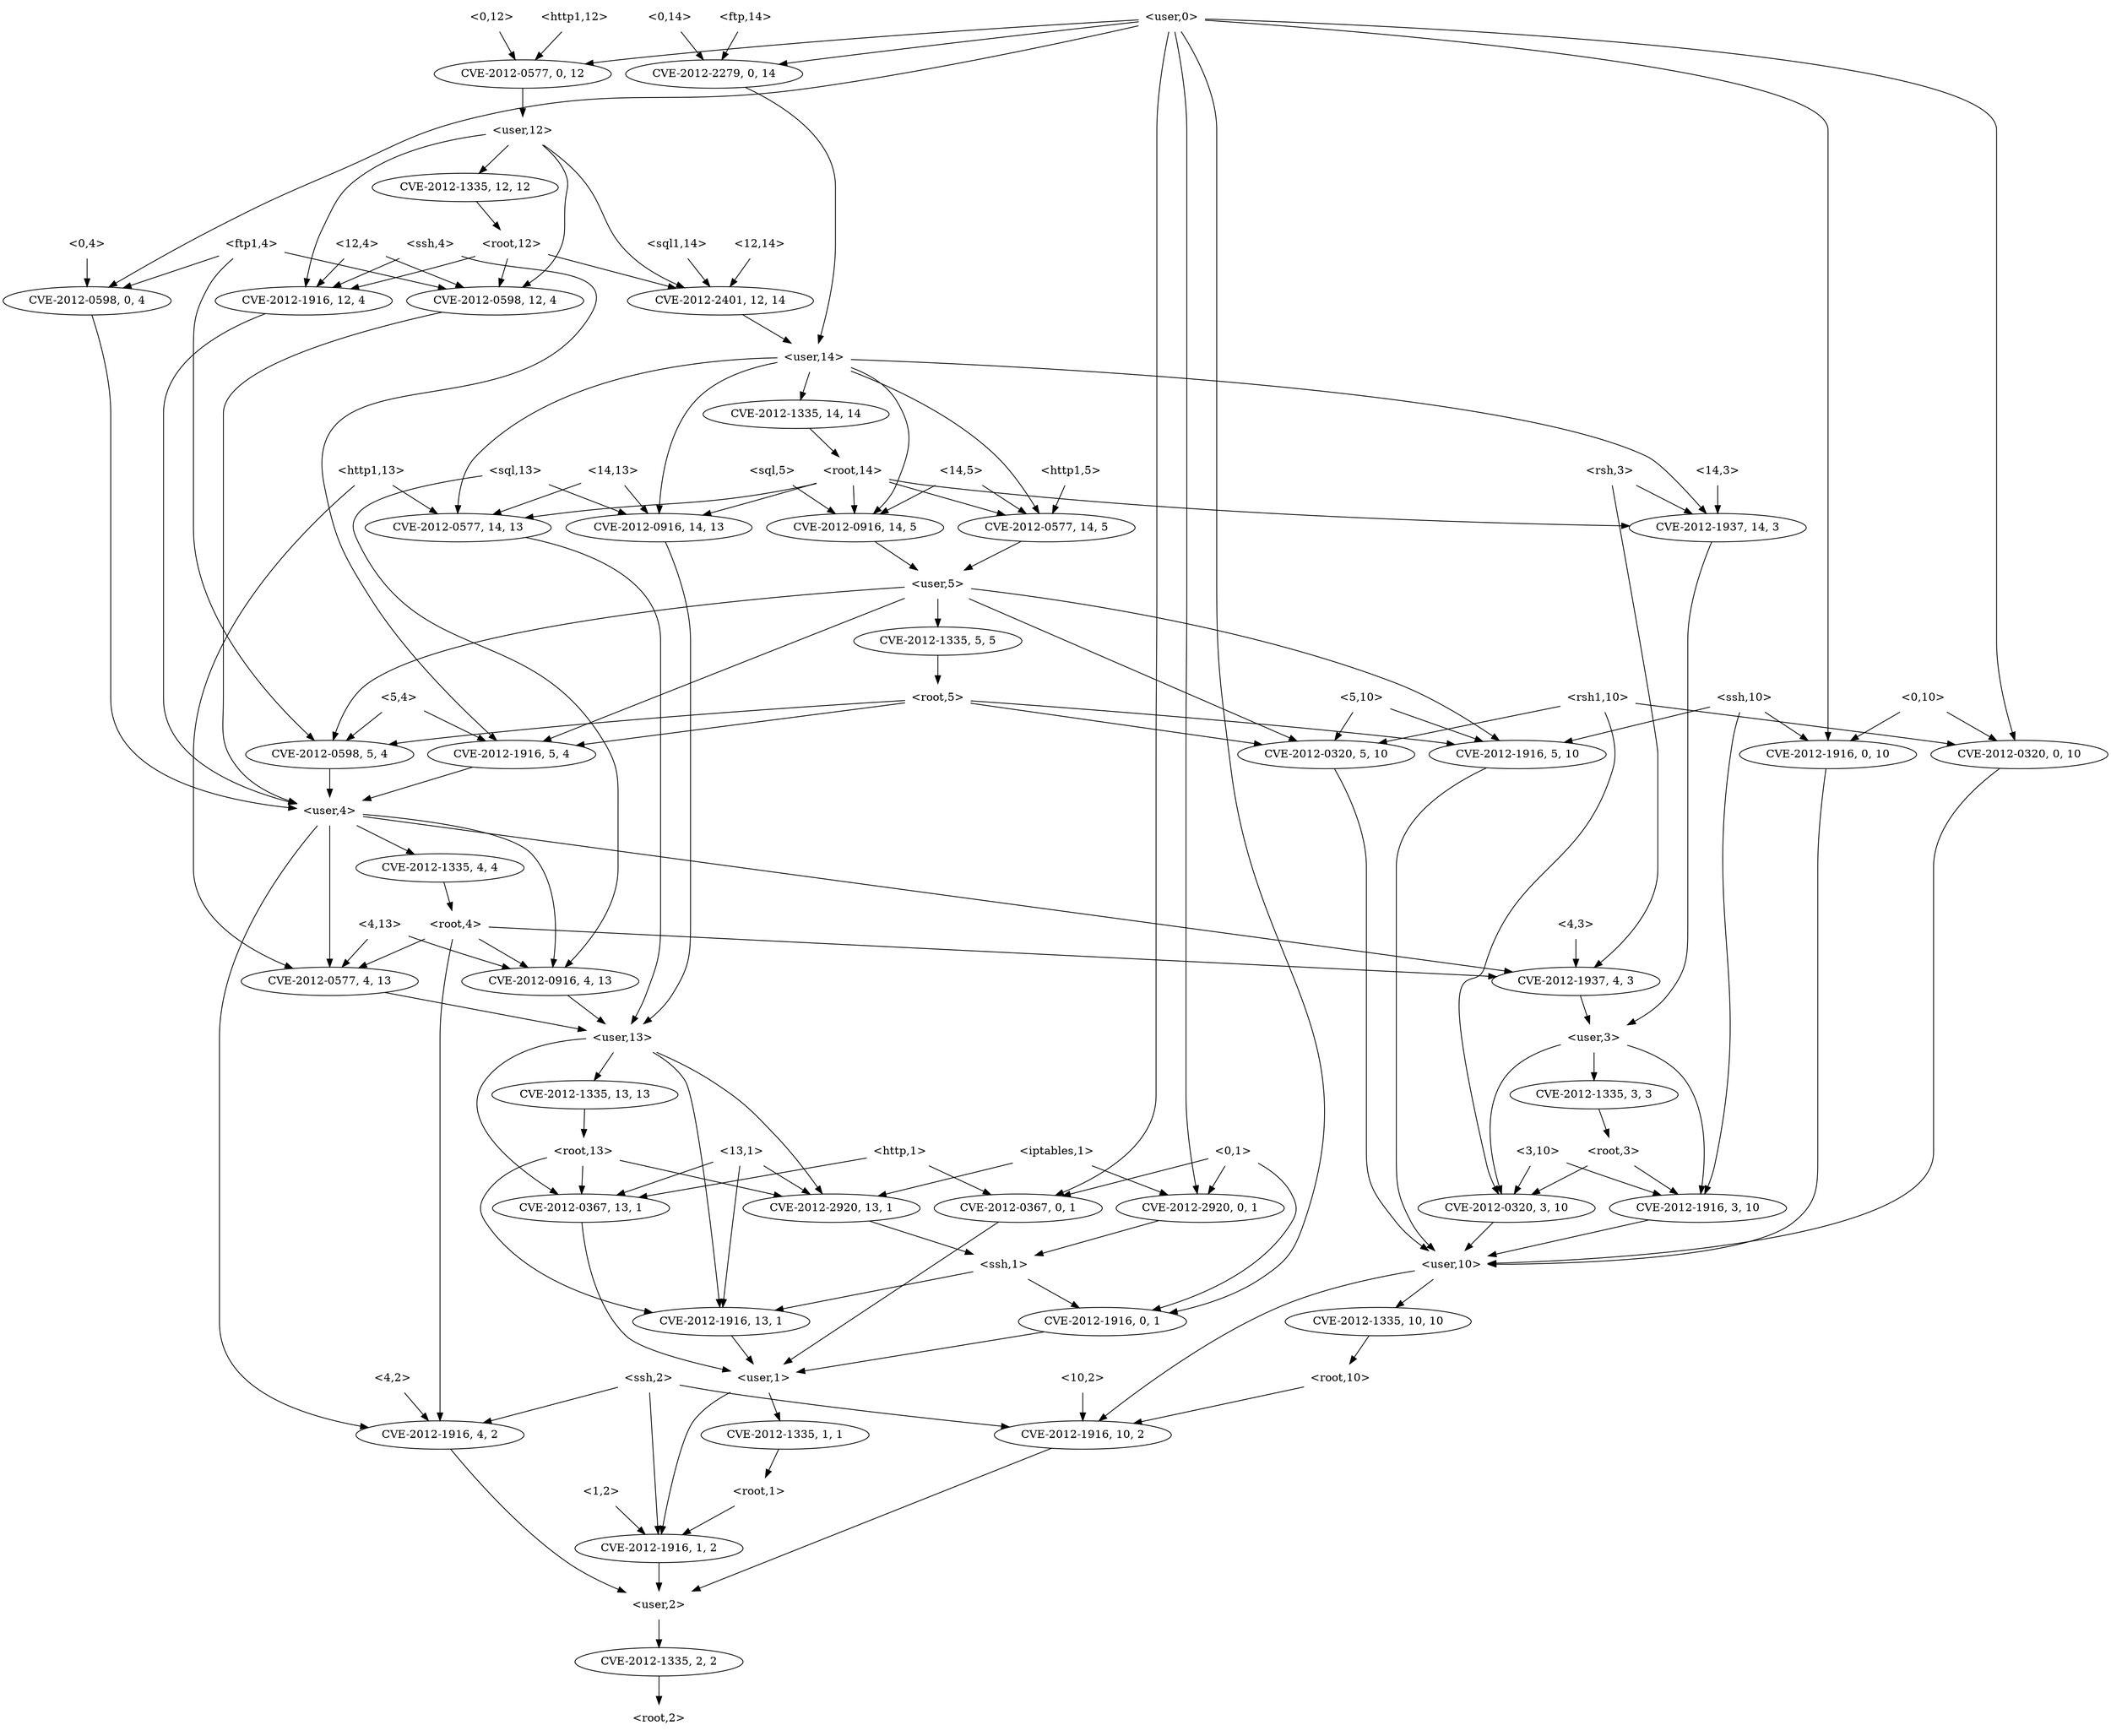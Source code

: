 strict digraph {
	graph [bb="0,0,2169,2196"];
	node [label="\N"];
	"<v_sql,14,5>"	 [height=0.5,
		label=<CVE-2012-0916, 14, 5>,
		pos="995,1530",
		width=2.5686];
	"<user,5>"	 [height=0.5,
		pos="893,1458",
		shape=plaintext,
		width=0.91667];
	"<v_sql,14,5>" -> "<user,5>"	 [pos="e,917.83,1476 971.09,1512.6 957.7,1503.4 940.8,1491.8 926.15,1481.8"];
	"<v_ftp1,5,4>"	 [height=0.5,
		label=<CVE-2012-0598, 5, 4>,
		pos="442,1242",
		width=2.4499];
	"<user,5>" -> "<v_ftp1,5,4>"	 [pos="e,475.21,1258.8 859.84,1441.3 779.37,1403.1 573.81,1305.5 484.5,1263.2"];
	"<v_ssh,5,10>"	 [height=0.5,
		label=<CVE-2012-1916, 5, 10>,
		pos="1517,1242",
		width=2.5686];
	"<user,5>" -> "<v_ssh,5,10>"	 [pos="e,1501.5,1259.8 926.15,1454.2 1010.8,1445.8 1240,1416.5 1409,1332 1442,1315.5 1473.8,1287.3 1494.2,1267.1"];
	"<v_ssh,5,4>"	 [height=0.5,
		label=<CVE-2012-1916, 5, 4>,
		pos="247,1242",
		width=2.4499];
	"<user,5>" -> "<v_ssh,5,4>"	 [pos="e,249.29,1260.3 859.63,1454.2 745.66,1444.2 373.93,1406.2 284,1332 265.31,1316.6 255.93,1290.1 251.3,1270.1"];
	"<v_rsh1,5,10>"	 [height=0.5,
		label=<CVE-2012-0320, 5, 10>,
		pos="1313,1242",
		width=2.5686];
	"<user,5>" -> "<v_rsh1,5,10>"	 [pos="e,1281.7,1258.9 926.31,1440 1002.6,1401.1 1189.9,1305.7 1272.6,1263.6"];
	"<v_root,5,5>"	 [height=0.5,
		label=<CVE-2012-1335, 5, 5>,
		pos="893,1386",
		width=2.4499];
	"<user,5>" -> "<v_root,5,5>"	 [pos="e,893,1404.1 893,1439.7 893,1432 893,1422.7 893,1414.1"];
	"<v_ssh,13,1>"	 [height=0.5,
		label=<CVE-2012-1916, 13, 1>,
		pos="653,522",
		width=2.5686];
	"<user,1>"	 [height=0.5,
		pos="668,450",
		shape=plaintext,
		width=0.91667];
	"<v_ssh,13,1>" -> "<user,1>"	 [pos="e,664.33,468.1 656.71,503.7 658.36,495.98 660.35,486.71 662.19,478.11"];
	"<v_ssh,1,2>"	 [height=0.5,
		label=<CVE-2012-1916, 1, 2>,
		pos="547,234",
		width=2.4499];
	"<user,1>" -> "<v_ssh,1,2>"	 [pos="e,585.53,250.38 688.82,431.62 698.46,422.2 708.89,409.7 714,396 719.6,381.01 720.64,374.56 714,360 690.91,309.41 635.45,274.54 594.75\
,254.73"];
	"<v_root,1,1>"	 [height=0.5,
		label=<CVE-2012-1335, 1, 1>,
		pos="617,378",
		width=2.4499];
	"<user,1>" -> "<v_root,1,1>"	 [pos="e,629.46,396.1 655.39,431.7 649.4,423.47 642.12,413.48 635.52,404.42"];
	"<v_root,3,3>"	 [height=0.5,
		label=<CVE-2012-1335, 3, 3>,
		pos="1621,810",
		width=2.4499];
	"<root,3>"	 [height=0.5,
		pos="1601,738",
		shape=plaintext,
		width=0.89583];
	"<v_root,3,3>" -> "<root,3>"	 [pos="e,1605.9,756.1 1616.1,791.7 1613.8,783.9 1611.1,774.51 1608.7,765.83"];
	"<v_rsh1,3,10>"	 [height=0.5,
		label=<CVE-2012-0320, 3, 10>,
		pos="1723,666",
		width=2.5686];
	"<root,3>" -> "<v_rsh1,3,10>"	 [pos="e,1694.7,683.23 1630.8,719.88 1647.4,710.36 1668.2,698.44 1685.8,688.33"];
	"<v_ssh,3,10>"	 [height=0.5,
		label=<CVE-2012-1916, 3, 10>,
		pos="1519,666",
		width=2.5686];
	"<root,3>" -> "<v_ssh,3,10>"	 [pos="e,1538.5,683.62 1580.7,719.7 1570.3,710.84 1557.6,699.92 1546.3,690.33"];
	"<user,10>"	 [height=0.5,
		pos="1458,594",
		shape=plaintext,
		width=1.0069];
	"<v_rsh1,3,10>" -> "<user,10>"	 [pos="e,1494.4,604.62 1670.3,651.09 1621.8,638.27 1550.5,619.44 1504.2,607.2"];
	"<v_ssh,10,2>"	 [height=0.5,
		label=<CVE-2012-1916, 10, 2>,
		pos="1260,378",
		width=2.5686];
	"<user,10>" -> "<v_ssh,10,2>"	 [pos="e,1261.3,396.29 1421.6,580.24 1398.4,571.1 1368.4,557.35 1345,540 1310.4,514.34 1299.8,506.29 1280,468 1270,448.72 1265,424.57 1262.5\
,406.29"];
	"<v_root,10,10>"	 [height=0.5,
		label=<CVE-2012-1335, 10, 10>,
		pos="1451,522",
		width=2.7013];
	"<user,10>" -> "<v_root,10,10>"	 [pos="e,1452.7,540.1 1456.3,575.7 1455.5,567.98 1454.6,558.71 1453.7,550.11"];
	"<root,1>"	 [height=0.5,
		pos="590,306",
		shape=plaintext,
		width=0.89583];
	"<root,1>" -> "<v_ssh,1,2>"	 [pos="e,557.51,252.1 579.37,287.7 574.37,279.56 568.31,269.69 562.79,260.7"];
	"<user,2>"	 [height=0.5,
		pos="547,162",
		shape=plaintext,
		width=0.91667];
	"<v_ssh,1,2>" -> "<user,2>"	 [pos="e,547,180.1 547,215.7 547,207.98 547,198.71 547,190.11"];
	"<v_root,2,2>"	 [height=0.5,
		label=<CVE-2012-1335, 2, 2>,
		pos="547,90",
		width=2.4499];
	"<user,2>" -> "<v_root,2,2>"	 [pos="e,547,108.1 547,143.7 547,135.98 547,126.71 547,118.11"];
	"<v_root,1,1>" -> "<root,1>"	 [pos="e,596.6,324.1 610.33,359.7 607.29,351.81 603.62,342.3 600.24,333.55"];
	"<root,14>"	 [height=0.5,
		pos="804,1602",
		shape=plaintext,
		width=1];
	"<v_http1,14,5>"	 [height=0.5,
		label=<CVE-2012-0577, 14, 5>,
		pos="791,1530",
		width=2.5686];
	"<root,14>" -> "<v_http1,14,5>"	 [pos="e,794.18,1548.1 800.79,1583.7 799.35,1576 797.63,1566.7 796.04,1558.1"];
	"<v_sql,14,13>"	 [height=0.5,
		label=<CVE-2012-0916, 14, 13>,
		pos="583,1530",
		width=2.7013];
	"<root,14>" -> "<v_sql,14,13>"	 [pos="e,629.95,1545.9 767.51,1589.4 732.74,1578.4 679.87,1561.7 639.63,1548.9"];
	"<root,14>" -> "<v_sql,14,5>"	 [pos="e,953.45,1546.2 840.38,1587.7 869.73,1576.9 911.38,1561.6 944.05,1549.7"];
	"<v_http1,14,13>"	 [height=0.5,
		label=<CVE-2012-0577, 14, 13>,
		pos="370,1530",
		width=2.7013];
	"<root,14>" -> "<v_http1,14,13>"	 [pos="e,441.12,1542.3 767.55,1594.8 748.35,1591.5 724.41,1587.5 703,1584 690.63,1582 545.78,1558.9 451.24,1543.9"];
	"<v_rsh,14,3>"	 [height=0.5,
		label=<CVE-2012-1937, 14, 3>,
		pos="1714,1530",
		width=2.5686];
	"<root,14>" -> "<v_rsh,14,3>"	 [pos="e,1621.4,1530.3 840.2,1589.4 847.98,1587.3 856.21,1585.3 864,1584 1130.7,1538.4 1450.4,1530.9 1611.1,1530.4"];
	"<v_http1,14,5>" -> "<user,5>"	 [pos="e,868.17,1476 814.91,1512.6 828.3,1503.4 845.2,1491.8 859.85,1481.8"];
	"<user,13>"	 [height=0.5,
		pos="531,882",
		shape=plaintext,
		width=1.0069];
	"<v_sql,14,13>" -> "<user,13>"	 [pos="e,567.64,900.17 593.57,1511.8 608.51,1485.8 634,1434.4 634,1387 634,1387 634,1387 634,1025 634,984.03 633.86,969.3 610,936 601.25\
,923.78 588.73,913.55 576.24,905.44"];
	"<v_http1,14,13>" -> "<user,13>"	 [pos="e,544.78,900.21 435.98,1516.8 502.68,1500.1 596,1463.2 596,1387 596,1387 596,1387 596,1025 596,980.96 569.83,935.64 550.71,908.4"];
	"<user,3>"	 [height=0.5,
		pos="1621,882",
		shape=plaintext,
		width=0.91667];
	"<v_rsh,14,3>" -> "<user,3>"	 [pos="e,1654,899.83 1714,1512 1714,1485.3 1714,1432.1 1714,1387 1714,1387 1714,1387 1714,1025 1714,984.46 1716.3,969.87 1694,936 1686,\
923.89 1674.3,913.61 1662.5,905.42"];
	"<5,10>"	 [height=0.5,
		pos="1372,1314",
		shape=plaintext,
		width=0.78472];
	"<5,10>" -> "<v_rsh1,5,10>"	 [pos="e,1327.4,1260.1 1357.4,1295.7 1350.3,1287.3 1341.7,1277.1 1334,1267.9"];
	"<5,10>" -> "<v_ssh,5,10>"	 [pos="e,1484.2,1258.8 1400.3,1299.3 1421.5,1289.1 1451,1274.9 1475,1263.3"];
	"<v_rsh1,5,10>" -> "<user,10>"	 [pos="e,1434.1,612.1 1322.3,1224.1 1335.8,1198 1359,1146.2 1359,1099 1359,1099 1359,1099 1359,737 1359,693.81 1372.6,682.89 1398,648 1405.9\
,637.19 1416.3,627.02 1426.3,618.53"];
	"<v_ssh,5,10>" -> "<user,10>"	 [pos="e,1441.4,612.3 1489.4,1224.7 1454.2,1201.5 1398,1155.6 1398,1099 1398,1099 1398,1099 1398,737 1398,696.55 1400,684.69 1417,648 1421.6\
,638.19 1428.2,628.51 1434.8,620.16"];
	"<4,2>"	 [height=0.5,
		pos="38,450",
		shape=plaintext,
		width=0.75];
	"<v_ssh,4,2>"	 [height=0.5,
		label=<CVE-2012-1916, 4, 2>,
		pos="335,378",
		width=2.4499];
	"<4,2>" -> "<v_ssh,4,2>"	 [pos="e,267.01,389.47 65.084,436.93 69.675,435.13 74.434,433.41 79,432 137.66,413.94 205.79,400.17 257,391.2"];
	"<v_ssh,4,2>" -> "<user,2>"	 [pos="e,513.66,176.64 343.72,360.05 360.64,328.44 400.65,259.75 450,216 466.02,201.8 486.5,189.91 504.5,181.02"];
	"<v_http,13,1>"	 [height=0.5,
		label=<CVE-2012-0367, 13, 1>,
		pos="532,666",
		width=2.5686];
	"<v_http,13,1>" -> "<user,1>"	 [pos="e,634.86,456.78 528.95,647.77 524.33,616.01 519.18,547.5 551,504 568.49,480.09 599.34,466.72 624.97,459.39"];
	"<rsh,3>"	 [height=0.5,
		pos="1250,1602",
		shape=plaintext,
		width=0.81944];
	"<v_rsh,4,3>"	 [height=0.5,
		label=<CVE-2012-1937, 4, 3>,
		pos="1597,954",
		width=2.4499];
	"<rsh,3>" -> "<v_rsh,4,3>"	 [pos="e,1613.8,971.69 1279.5,1590.6 1355.6,1562.3 1558.8,1476 1657,1332 1679.8,1298.6 1676,1283.4 1676,1243 1676,1243 1676,1243 1676,1097\
 1676,1051 1643.9,1006 1620.6,979.34"];
	"<rsh,3>" -> "<v_rsh,14,3>"	 [pos="e,1646.1,1542.2 1280,1588.3 1284.6,1586.6 1289.4,1585.1 1294,1584 1430,1550.5 1468.3,1567 1607,1548 1616.4,1546.7 1626.3,1545.3 \
1636,1543.8"];
	"<v_rsh,4,3>" -> "<user,3>"	 [pos="e,1615.1,900.1 1602.9,935.7 1605.6,927.9 1608.8,918.51 1611.8,909.83"];
	"<root,5>"	 [height=0.5,
		pos="893,1314",
		shape=plaintext,
		width=0.89583];
	"<v_root,5,5>" -> "<root,5>"	 [pos="e,893,1332.1 893,1367.7 893,1360 893,1350.7 893,1342.1"];
	"<root,5>" -> "<v_ftp1,5,4>"	 [pos="e,509.9,1253.5 860.57,1308 789.88,1297 620.25,1270.7 519.98,1255.1"];
	"<root,5>" -> "<v_ssh,5,4>"	 [pos="e,309.89,1254.6 860.47,1310.7 775.49,1304.6 539.9,1286.3 345,1260 336.82,1258.9 328.28,1257.6 319.8,1256.3"];
	"<root,5>" -> "<v_rsh1,5,10>"	 [pos="e,1245.2,1254.3 925.26,1307.6 991.05,1296.7 1142.3,1271.4 1235.3,1256"];
	"<root,5>" -> "<v_ssh,5,10>"	 [pos="e,1450.6,1254.6 925.4,1310.4 1007.4,1303.7 1229.7,1284.6 1414,1260 1422.6,1258.9 1431.6,1257.5 1440.6,1256.2"];
	"<5,4>"	 [height=0.5,
		pos="320,1314",
		shape=plaintext,
		width=0.75];
	"<5,4>" -> "<v_ftp1,5,4>"	 [pos="e,413.73,1259.2 347.08,1297.5 364.09,1287.7 386.26,1275 404.9,1264.3"];
	"<5,4>" -> "<v_ssh,5,4>"	 [pos="e,264.59,1259.9 301.96,1295.7 292.87,1287 281.72,1276.3 271.84,1266.8"];
	"<user,4>"	 [height=0.5,
		pos="230,1170",
		shape=plaintext,
		width=0.91667];
	"<v_ftp1,5,4>" -> "<user,4>"	 [pos="e,263.03,1181.9 397.82,1226.4 361.1,1214.3 309.18,1197.1 272.84,1185.1"];
	"<v_ssh,5,4>" -> "<user,4>"	 [pos="e,234.15,1188.1 242.8,1223.7 240.9,1215.9 238.62,1206.5 236.52,1197.8"];
	"<13,1>"	 [height=0.5,
		pos="653,738",
		shape=plaintext,
		width=0.78472];
	"<13,1>" -> "<v_ssh,13,1>"	 [pos="e,653,540.23 653,719.85 653,682.83 653,595.18 653,550.39"];
	"<v_iptables,13,1>"	 [height=0.5,
		label=<CVE-2012-2920, 13, 1>,
		pos="774,666",
		width=2.5686];
	"<13,1>" -> "<v_iptables,13,1>"	 [pos="e,745.81,683.31 681.37,720.59 697.91,711.02 718.95,698.85 736.81,688.52"];
	"<13,1>" -> "<v_http,13,1>"	 [pos="e,560.19,683.31 624.63,720.59 608.09,711.02 587.05,698.85 569.19,688.52"];
	"<ssh,1>"	 [height=0.5,
		pos="913,594",
		shape=plaintext,
		width=0.84028];
	"<v_iptables,13,1>" -> "<ssh,1>"	 [pos="e,882.69,610.26 805.89,648.94 826,638.81 852.12,625.66 873.53,614.88"];
	"<14,3>"	 [height=0.5,
		pos="1714,1602",
		shape=plaintext,
		width=0.78472];
	"<14,3>" -> "<v_rsh,14,3>"	 [pos="e,1714,1548.1 1714,1583.7 1714,1576 1714,1566.7 1714,1558.1"];
	"<v_ssh,10,2>" -> "<user,2>"	 [pos="e,580.32,173 1211.8,362.54 1080.1,323 715.34,213.53 589.97,175.9"];
	"<root,10>"	 [height=0.5,
		pos="1417,450",
		shape=plaintext,
		width=1];
	"<v_root,10,10>" -> "<root,10>"	 [pos="e,1425.4,468.28 1442.8,504.05 1438.9,496.09 1434.2,486.41 1429.9,477.51"];
	"<root,2>"	 [height=0.5,
		pos="547,18",
		shape=plaintext,
		width=0.89583];
	"<v_root,13,13>"	 [height=0.5,
		label=<CVE-2012-1335, 13, 13>,
		pos="594,810",
		width=2.7013];
	"<root,13>"	 [height=0.5,
		pos="551,738",
		shape=plaintext,
		width=1];
	"<v_root,13,13>" -> "<root,13>"	 [pos="e,561.61,756.28 583.59,792.05 578.59,783.92 572.5,774 566.94,764.94"];
	"<root,13>" -> "<v_ssh,13,1>"	 [pos="e,598.09,536.55 514.77,731.89 486.37,725.77 448.63,712.51 430,684 421.25,670.61 421.91,661.81 430,648 463.9,590.14 535.47,557.03\
 588.43,539.62"];
	"<root,13>" -> "<v_iptables,13,1>"	 [pos="e,727.22,681.68 587.33,725.6 622.63,714.52 676.76,697.52 717.65,684.69"];
	"<root,13>" -> "<v_http,13,1>"	 [pos="e,536.64,684.1 546.3,719.7 544.19,711.9 541.64,702.51 539.28,693.83"];
	"<v_http,0,1>"	 [height=0.5,
		label=<CVE-2012-0367, 0, 1>,
		pos="1205,666",
		width=2.4499];
	"<v_http,0,1>" -> "<user,1>"	 [pos="e,701.3,451.57 1199.2,647.79 1186.6,613.81 1153.7,538.4 1098,504 1034,464.46 807.55,454.35 711.54,451.82"];
	"<user,0>"	 [height=0.5,
		pos="1135,2178",
		shape=plaintext,
		width=0.91667];
	"<v_iptables,0,1>"	 [height=0.5,
		label=<CVE-2012-2920, 0, 1>,
		pos="973,666",
		width=2.4499];
	"<user,0>" -> "<v_iptables,0,1>"	 [pos="e,978.43,684.03 1131.2,2159.6 1125.6,2132.9 1116,2080.3 1116,2035 1116,2035 1116,2035 1116,1457 1116,1152.8 1012,793.01 981.4,693.59"];
	"<v_rsh1,0,10>"	 [height=0.5,
		label=<CVE-2012-0320, 0, 10>,
		pos="2077,1242",
		width=2.5686];
	"<user,0>" -> "<v_rsh1,0,10>"	 [pos="e,2071.5,1260.3 1168.3,2177.4 1266.3,2178 1561.9,2174.9 1800,2124 1915.3,2099.3 2050,2152.9 2050,2035 2050,2035 2050,2035 2050,1385\
 2050,1344.5 2060.7,1298.6 2068.7,1270.3"];
	"<v_ssh,0,10>"	 [height=0.5,
		label=<CVE-2012-1916, 0, 10>,
		pos="1873,1242",
		width=2.5686];
	"<user,0>" -> "<v_ssh,0,10>"	 [pos="e,1870,1260.4 1168.4,2177.6 1310.6,2179.5 1858,2177.5 1858,2035 1858,2035 1858,2035 1858,1385 1858,1345 1864,1299 1868.4,1270.5"];
	"<v_ftp,0,14>"	 [height=0.5,
		label=<CVE-2012-2279, 0, 14>,
		pos="587,2106",
		width=2.5686];
	"<user,0>" -> "<v_ftp,0,14>"	 [pos="e,655.15,2118.2 1101.8,2173.4 1028.2,2165.5 845.98,2145.2 694,2124 684.67,2122.7 674.89,2121.3 665.2,2119.8"];
	"<v_ftp1,0,4>"	 [height=0.5,
		label=<CVE-2012-0598, 0, 4>,
		pos="561,1818",
		width=2.4499];
	"<user,0>" -> "<v_ftp1,0,4>"	 [pos="e,587.14,1835.3 1107.7,2160 1013.3,2101.1 700.82,1906.2 595.79,1840.7"];
	"<v_http1,0,12>"	 [height=0.5,
		label=<CVE-2012-0577, 0, 12>,
		pos="383,2106",
		width=2.5686];
	"<user,0>" -> "<v_http1,0,12>"	 [pos="e,448.45,2118.7 1101.8,2175.3 1005.8,2170.1 720.4,2153.2 485,2124 476.39,2122.9 467.4,2121.7 458.47,2120.3"];
	"<user,0>" -> "<v_http,0,1>"	 [pos="e,1202.4,684 1156.6,2159.8 1184.6,2135.3 1230,2087.5 1230,2035 1230,2035 1230,2035 1230,1745 1230,1648.4 1192,1627.6 1192,1531 1192\
,1531 1192,1531 1192,809 1192,768.83 1197.2,722.53 1201,694.01"];
	"<v_ssh,0,1>"	 [height=0.5,
		label=<CVE-2012-1916, 0, 1>,
		pos="1001,522",
		width=2.4499];
	"<user,0>" -> "<v_ssh,0,1>"	 [pos="e,1087.6,525.53 1138.8,2159.6 1144.4,2132.9 1154,2080.3 1154,2035 1154,2035 1154,2035 1154,1097 1154,949.81 1321,958.19 1321,811\
 1321,811 1321,811 1321,665 1321,566.19 1191.9,535.61 1097.7,526.45"];
	"<v_iptables,0,1>" -> "<ssh,1>"	 [pos="e,927.81,612.28 958.48,648.05 951.29,639.67 942.47,629.38 934.51,620.1"];
	"<v_rsh1,0,10>" -> "<user,10>"	 [pos="e,1494.4,596.77 2059,1224.1 2034.6,1199.2 1994,1150.1 1994,1099 1994,1099 1994,1099 1994,737 1994,636.13 1634.8,605.25 1504.5,597.36"];
	"<v_ssh,0,10>" -> "<user,10>"	 [pos="e,1494.4,595.71 1870,1223.6 1865.6,1196.9 1858,1144.1 1858,1099 1858,1099 1858,1099 1858,737 1858,694.66 1857.1,674.46 1824,648 \
1775.6,609.26 1591.9,598.81 1504.6,596.01"];
	"<user,14>"	 [height=0.5,
		pos="779,1746",
		shape=plaintext,
		width=1.0069];
	"<v_ftp,0,14>" -> "<user,14>"	 [pos="e,815.34,1761.4 678.6,2103.5 776.87,2096.4 919,2068 919,1963 919,1963 919,1963 919,1889 919,1844.5 903.91,1832.1 873,1800 859.39\
,1785.9 841.21,1774.5 824.46,1765.9"];
	"<v_ftp1,0,4>" -> "<user,4>"	 [pos="e,197,1185.3 492.27,1806.6 379.85,1787.6 169,1742.9 169,1675 169,1675 169,1675 169,1601 169,1504.4 131,1483.6 131,1387 131,1387 \
131,1387 131,1313 131,1272.6 127.23,1257.4 150,1224 159.46,1210.1 173.9,1198.9 187.91,1190.5"];
	"<user,12>"	 [height=0.5,
		pos="383,2034",
		shape=plaintext,
		width=1.0069];
	"<v_http1,0,12>" -> "<user,12>"	 [pos="e,383,2052.1 383,2087.7 383,2080 383,2070.7 383,2062.1"];
	"<v_ssh,0,1>" -> "<user,1>"	 [pos="e,701.27,457.99 941.85,508.57 875.73,494.67 770.25,472.49 711.36,460.11"];
	"<v_sql1,12,14>"	 [height=0.5,
		label=<CVE-2012-2401, 12, 14>,
		pos="767,1818",
		width=2.7013];
	"<v_sql1,12,14>" -> "<user,14>"	 [pos="e,776.07,1764.1 769.97,1799.7 771.29,1792 772.88,1782.7 774.35,1774.1"];
	"<user,14>" -> "<v_http1,14,5>"	 [pos="e,778.9,1547.9 762.96,1727.8 754.99,1718.1 746.17,1705.3 742,1692 737.2,1676.7 740.15,1671.9 742,1656 745.8,1623.3 746.57,1614.4\
 759,1584 762.82,1574.6 768.15,1565 773.36,1556.6"];
	"<user,14>" -> "<v_sql,14,5>"	 [pos="e,992.8,1548 815.53,1744 855.19,1741 917.69,1730 954,1692 972.25,1672.9 985.37,1598.7 991.36,1558.1"];
	"<user,14>" -> "<v_rsh,14,3>"	 [pos="e,1656.4,1544.2 815.37,1736.7 955.6,1704.6 1462.5,1588.6 1646.6,1546.4"];
	"<user,14>" -> "<v_sql,14,13>"	 [pos="e,585.88,1548.1 746.17,1728 709.12,1707.2 649.41,1668.7 614,1620 600.58,1601.6 592.59,1576.8 588.08,1558.1"];
	"<user,14>" -> "<v_http1,14,13>"	 [pos="e,381.02,1548 742.71,1737.4 678.72,1722.8 543.54,1686.2 448,1620 423.14,1602.8 401.08,1575.9 386.82,1556.2"];
	"<v_root,14,14>"	 [height=0.5,
		label=<CVE-2012-1335, 14, 14>,
		pos="848,1674",
		width=2.7013];
	"<user,14>" -> "<v_root,14,14>"	 [pos="e,831.14,1692.1 796.06,1727.7 804.5,1719.1 814.82,1708.7 824.04,1699.3"];
	"<0,10>"	 [height=0.5,
		pos="1967,1314",
		shape=plaintext,
		width=0.78472];
	"<0,10>" -> "<v_ssh,0,10>"	 [pos="e,1895.3,1259.6 1943.8,1295.7 1931.6,1286.7 1916.6,1275.5 1903.6,1265.8"];
	"<0,10>" -> "<v_rsh1,0,10>"	 [pos="e,2051.1,1259.5 1993.9,1295.9 2008.5,1286.6 2026.6,1275 2042.3,1265.1"];
	"<ssh,1>" -> "<v_ssh,13,1>"	 [pos="e,705.11,537.03 882.67,584.83 841.77,573.82 767.97,553.95 715.06,539.71"];
	"<ssh,1>" -> "<v_ssh,0,1>"	 [pos="e,980.1,539.62 934.75,575.7 946,566.75 959.88,555.71 972.03,546.05"];
	"<v_root,12,12>"	 [height=0.5,
		label=<CVE-2012-1335, 12, 12>,
		pos="258,1962",
		width=2.7013];
	"<root,12>"	 [height=0.5,
		pos="308,1890",
		shape=plaintext,
		width=1];
	"<v_root,12,12>" -> "<root,12>"	 [pos="e,295.66,1908.3 270.1,1944.1 275.97,1935.8 283.15,1925.8 289.67,1916.7"];
	"<v_ssh,12,4>"	 [height=0.5,
		label=<CVE-2012-1916, 12, 4>,
		pos="120,1818",
		width=2.5686];
	"<root,12>" -> "<v_ssh,12,4>"	 [pos="e,161.04,1834.3 271.75,1875.5 243.03,1864.8 202.57,1849.7 170.65,1837.9"];
	"<root,12>" -> "<v_sql1,12,14>"	 [pos="e,695.78,1830.3 344.04,1882.2 361.77,1879 383.48,1875.1 403,1872 516.02,1853.9 544.79,1852.8 658,1836 666.97,1834.7 676.36,1833.2\
 685.69,1831.8"];
	"<v_ftp1,12,4>"	 [height=0.5,
		label=<CVE-2012-0598, 12, 4>,
		pos="324,1818",
		width=2.5686];
	"<root,12>" -> "<v_ftp1,12,4>"	 [pos="e,320.09,1836.1 311.96,1871.7 313.72,1864 315.84,1854.7 317.8,1846.1"];
	"<v_ssh,3,10>" -> "<user,10>"	 [pos="e,1473.1,612.28 1504.2,648.05 1496.9,639.58 1487.8,629.17 1479.6,619.82"];
	"<0,1>"	 [height=0.5,
		pos="1137,738",
		shape=plaintext,
		width=0.75];
	"<0,1>" -> "<v_http,0,1>"	 [pos="e,1188.4,684.1 1153.8,719.7 1162.1,711.14 1172.3,700.66 1181.4,691.3"];
	"<0,1>" -> "<v_iptables,0,1>"	 [pos="e,1010.7,682.31 1110,724.45 1106.6,722.93 1103.2,721.42 1100,720 1073.6,708.44 1043.9,696.02 1019.9,686.11"];
	"<0,1>" -> "<v_ssh,0,1>"	 [pos="e,1011.8,539.94 1126.1,719.85 1102.3,682.35 1045.4,592.88 1017.3,548.65"];
	"<http,1>"	 [height=0.5,
		pos="1059,738",
		shape=plaintext,
		width=0.89583];
	"<http,1>" -> "<v_http,0,1>"	 [pos="e,1172.2,682.73 1091.4,721.46 1112.5,711.34 1140.3,698.03 1163.1,687.1"];
	"<http,1>" -> "<v_http,13,1>"	 [pos="e,606.31,676.87 1026.4,732.67 945.86,721.97 735.16,693.98 616.45,678.22"];
	"<http1,5>"	 [height=0.5,
		pos="659,1602",
		shape=plaintext,
		width=0.97917];
	"<http1,5>" -> "<v_http1,14,5>"	 [pos="e,760.4,1547.2 691.29,1583.9 709.48,1574.2 732.33,1562.1 751.57,1551.9"];
	"<ftp1,4>"	 [height=0.5,
		pos="445,1890",
		shape=plaintext,
		width=0.89583];
	"<ftp1,4>" -> "<v_ftp1,0,4>"	 [pos="e,534.11,1835.2 473.38,1871.9 489,1862.5 508.53,1850.7 525.2,1840.6"];
	"<ftp1,4>" -> "<v_ftp1,5,4>"	 [pos="e,426.15,1260 446.47,1871.8 447.16,1851.5 444.86,1818.2 425,1800 335.69,1718.3 246.02,1843.8 155,1764 124.2,1737 131,1716 131,1675\
 131,1675 131,1675 131,1601 131,1579 347.64,1344.3 419.29,1267.3"];
	"<ftp1,4>" -> "<v_ftp1,12,4>"	 [pos="e,352.05,1835.2 415.4,1871.9 398.96,1862.4 378.35,1850.4 360.87,1840.3"];
	"<v_ftp1,12,4>" -> "<user,4>"	 [pos="e,196.86,1178.4 257.54,1805.5 208.89,1795.8 148.15,1781 129,1764 97.088,1735.7 93,1717.7 93,1675 93,1675 93,1675 93,1313 93,1272\
 90.676,1255.4 117,1224 134.93,1202.6 163.41,1189.3 187.29,1181.4"];
	"<iptables,1>"	 [height=0.5,
		pos="872,738",
		shape=plaintext,
		width=1.1944];
	"<iptables,1>" -> "<v_iptables,0,1>"	 [pos="e,949.24,683.47 896.71,719.88 909.96,710.69 926.45,699.26 940.7,689.38"];
	"<iptables,1>" -> "<v_iptables,13,1>"	 [pos="e,797.05,683.47 848.03,719.88 835.17,710.69 819.17,699.26 805.34,689.38"];
	"<user,3>" -> "<v_rsh1,3,10>"	 [pos="e,1727.6,684.07 1654,872.32 1676.2,864.6 1703.9,850.89 1718,828 1743.2,786.93 1736.8,728.19 1729.8,694.18"];
	"<user,3>" -> "<v_ssh,3,10>"	 [pos="e,1514.4,684.07 1588,872.32 1565.8,864.6 1538.1,850.89 1524,828 1498.8,786.93 1505.2,728.19 1512.2,694.18"];
	"<user,3>" -> "<v_root,3,3>"	 [pos="e,1621,828.1 1621,863.7 1621,855.98 1621,846.71 1621,838.11"];
	"<ssh,10>"	 [height=0.5,
		pos="1614,1314",
		shape=plaintext,
		width=0.94444];
	"<ssh,10>" -> "<v_ssh,3,10>"	 [pos="e,1511.5,684.3 1617.4,1295.7 1620.4,1277.6 1623.4,1248.5 1618,1224 1591.1,1103.3 1526.9,1092.7 1500,972 1496.5,956.38 1500,952 1500\
,936 1500.2,840 1485.1,814.68 1501,720 1502.5,711.28 1505.2,702.06 1508,693.8"];
	"<ssh,10>" -> "<v_ssh,0,10>"	 [pos="e,1821.4,1257 1648.1,1303.8 1689.6,1292.6 1760.3,1273.5 1811.4,1259.6"];
	"<ssh,10>" -> "<v_ssh,5,10>"	 [pos="e,1540,1259.6 1590,1295.7 1577.4,1286.6 1561.7,1275.3 1548.2,1265.5"];
	"<v_ssh,12,4>" -> "<user,4>"	 [pos="e,196.72,1177.2 96.885,1800.4 66.517,1776.4 17,1729.1 17,1675 17,1675 17,1675 17,1313 17,1232.2 124.51,1194.5 186.77,1179.5"];
	"<user,4>" -> "<v_rsh,4,3>"	 [pos="e,1529.3,965.6 263.11,1163.8 438.54,1136.4 1261.1,1007.6 1519.3,967.17"];
	"<user,4>" -> "<v_ssh,4,2>"	 [pos="e,266.3,389.33 196.84,1153 156.29,1130.8 93,1086.6 93,1027 93,1027 93,1027 93,521 93,443.77 185.82,407.73 256.49,391.49"];
	"<v_http1,4,13>"	 [height=0.5,
		label=<CVE-2012-0577, 4, 13>,
		pos="214,954",
		width=2.5686];
	"<user,4>" -> "<v_http1,4,13>"	 [pos="e,215.29,972.23 228.72,1151.8 225.95,1114.8 219.4,1027.2 216.05,982.39"];
	"<v_root,4,4>"	 [height=0.5,
		label=<CVE-2012-1335, 4, 4>,
		pos="333,1098",
		width=2.4499];
	"<user,4>" -> "<v_root,4,4>"	 [pos="e,308.77,1115.5 255.2,1151.9 268.84,1142.6 285.84,1131 300.48,1121.1"];
	"<v_sql,4,13>"	 [height=0.5,
		label=<CVE-2012-0916, 4, 13>,
		pos="456,954",
		width=2.5686];
	"<user,4>" -> "<v_sql,4,13>"	 [pos="e,458.72,972.09 263.3,1164.6 314.2,1157.2 407.82,1140.5 430,1116 463.24,1079.3 463.2,1017.6 459.83,982.18"];
	"<v_root,14,14>" -> "<root,14>"	 [pos="e,814.86,1620.3 837.35,1656.1 832.24,1647.9 826,1638 820.31,1628.9"];
	"<14,13>"	 [height=0.5,
		pos="489,1602",
		shape=plaintext,
		width=0.88889];
	"<14,13>" -> "<v_sql,14,13>"	 [pos="e,560.68,1547.6 512.24,1583.7 524.37,1574.7 539.36,1563.5 552.42,1553.8"];
	"<14,13>" -> "<v_http1,14,13>"	 [pos="e,397.99,1547.5 459.89,1583.9 443.83,1574.4 423.74,1562.6 406.63,1552.5"];
	"<10,2>"	 [height=0.5,
		pos="1317,450",
		shape=plaintext,
		width=0.78472];
	"<10,2>" -> "<v_ssh,10,2>"	 [pos="e,1273.9,396.1 1302.9,431.7 1296.1,423.3 1287.7,413.07 1280.2,403.86"];
	"<root,4>"	 [height=0.5,
		pos="350,1026",
		shape=plaintext,
		width=0.89583];
	"<root,4>" -> "<v_rsh,4,3>"	 [pos="e,1513,959.71 382.39,1023.2 541.88,1014.2 1246.2,974.69 1503,960.28"];
	"<root,4>" -> "<v_ssh,4,2>"	 [pos="e,335,396.05 346.96,1007.6 342.58,980.86 335,928.12 335,883 335,883 335,883 335,521 335,481 335,434.65 335,406.08"];
	"<root,4>" -> "<v_http1,4,13>"	 [pos="e,245.37,971.15 317.42,1008.2 298.48,998.48 274.45,986.11 254.32,975.75"];
	"<root,4>" -> "<v_sql,4,13>"	 [pos="e,431.07,971.47 375.93,1007.9 389.97,998.61 407.47,987.05 422.53,977.1"];
	"<v_http1,4,13>" -> "<user,13>"	 [pos="e,494.66,891.03 272.88,940 334.07,926.49 428.56,905.62 484.65,893.24"];
	"<v_sql,4,13>" -> "<user,13>"	 [pos="e,512.75,900.03 474.16,936.05 483.48,927.35 495.01,916.59 505.24,907.04"];
	"<ssh,4>"	 [height=0.5,
		pos="30,1890",
		shape=plaintext,
		width=0.84028];
	"<ssh,4>" -> "<v_ssh,12,4>"	 [pos="e,98.628,1835.6 52.247,1871.7 63.862,1862.7 78.22,1851.5 90.726,1841.8"];
	"<ssh,4>" -> "<v_ssh,5,4>"	 [pos="e,224.98,1259.7 25.131,1872 22.436,1861.7 19.363,1848.2 18,1836 16.222,1820.1 15.706,1815.8 18,1800 26.308,1742.7 55,1732.9 55,1675\
 55,1675 55,1675 55,1529 55,1414.1 163.15,1310.6 217.12,1266.1"];
	"<user,12>" -> "<v_ssh,12,4>"	 [pos="e,117.92,1836 346.61,2029.4 288.52,2023 178.66,2007.5 152,1980 117.18,1944.1 115.05,1881.9 117.16,1846.2"];
	"<user,12>" -> "<v_sql1,12,14>"	 [pos="e,737.93,1835.2 413.78,2015.8 483.47,1977 653.17,1882.4 729.14,1840.1"];
	"<user,12>" -> "<v_root,12,12>"	 [pos="e,286.97,1979.2 352.42,2015.9 335.43,2006.4 314.15,1994.4 296.09,1984.3"];
	"<user,12>" -> "<v_ftp1,12,4>"	 [pos="e,335.12,1836 381.57,2015.6 378.71,1985.6 370.95,1922.3 353,1872 349.69,1862.7 344.9,1853.1 340.16,1844.7"];
	"<v_root,2,2>" -> "<root,2>"	 [pos="e,547,36.104 547,71.697 547,63.983 547,54.712 547,46.112"];
	"<root,10>" -> "<v_ssh,10,2>"	 [pos="e,1295.3,394.74 1381,432.94 1358.3,422.82 1328.8,409.68 1304.6,398.9"];
	"<sql,5>"	 [height=0.5,
		pos="1031,1602",
		shape=plaintext,
		width=0.8125];
	"<sql,5>" -> "<v_sql,14,5>"	 [pos="e,1003.8,1548.1 1022.1,1583.7 1018,1575.7 1013.1,1566.1 1008.5,1557.3"];
	"<user,13>" -> "<v_root,13,13>"	 [pos="e,578.61,828.1 546.57,863.7 554.2,855.22 563.52,844.86 571.88,835.58"];
	"<user,13>" -> "<v_ssh,13,1>"	 [pos="e,570.51,530.2 494.35,867.08 447.68,846.69 373,803.91 373,739 373,739 373,739 373,665 373,579.28 478.68,545.29 560.19,531.82"];
	"<user,13>" -> "<v_iptables,13,1>"	 [pos="e,770.91,684.07 567.5,878.13 604.87,873.4 662.61,860.92 700,828 740.49,792.35 760.23,730 768.65,694.25"];
	"<user,13>" -> "<v_http,13,1>"	 [pos="e,520.48,684.18 511.96,863.84 502.82,854.3 492.83,841.62 488,828 471.43,781.27 496.67,725.08 515.23,692.95"];
	"<ssh,2>"	 [height=0.5,
		pos="501,450",
		shape=plaintext,
		width=0.84028];
	"<ssh,2>" -> "<v_ssh,4,2>"	 [pos="e,371.63,394.45 470.55,436.16 445.49,425.59 409.58,410.45 381.01,398.4"];
	"<ssh,2>" -> "<v_ssh,1,2>"	 [pos="e,543.23,252.39 504.63,431.94 508.44,414.02 514.63,385.02 520,360 527.22,326.38 535.59,287.69 541.07,262.37"];
	"<ssh,2>" -> "<v_ssh,10,2>"	 [pos="e,1174.2,384.75 531.26,444.44 556.54,440.73 593.56,435.56 626,432 816.36,411.11 1039.7,394.21 1164,385.47"];
	"<0,4>"	 [height=0.5,
		pos="561,1890",
		shape=plaintext,
		width=0.75];
	"<0,4>" -> "<v_ftp1,0,4>"	 [pos="e,561,1836.1 561,1871.7 561,1864 561,1854.7 561,1846.1"];
	"<http1,12>"	 [height=0.5,
		pos="426,2178",
		shape=plaintext,
		width=1.0833];
	"<http1,12>" -> "<v_http1,0,12>"	 [pos="e,393.51,2124.1 415.37,2159.7 410.37,2151.6 404.31,2141.7 398.79,2132.7"];
	"<ftp,14>"	 [height=0.5,
		pos="650,2178",
		shape=plaintext,
		width=0.89583];
	"<ftp,14>" -> "<v_ftp,0,14>"	 [pos="e,602.39,2124.1 634.43,2159.7 626.8,2151.2 617.48,2140.9 609.12,2131.6"];
	"<4,3>"	 [height=0.5,
		pos="1597,1026",
		shape=plaintext,
		width=0.75];
	"<4,3>" -> "<v_rsh,4,3>"	 [pos="e,1597,972.1 1597,1007.7 1597,999.98 1597,990.71 1597,982.11"];
	"<v_root,4,4>" -> "<root,4>"	 [pos="e,345.85,1044.1 337.2,1079.7 339.1,1071.9 341.38,1062.5 343.48,1053.8"];
	"<rsh1,10>"	 [height=0.5,
		pos="1779,1314",
		shape=plaintext,
		width=1.0278];
	"<rsh1,10>" -> "<v_rsh1,3,10>"	 [pos="e,1733.6,683.96 1775.9,1295.9 1774.2,1285.5 1772.2,1272 1771,1260 1748.2,1020.9 1808.1,952.83 1749,720 1746.7,710.76 1742.6,701.24\
 1738.3,692.86"];
	"<rsh1,10>" -> "<v_rsh1,0,10>"	 [pos="e,2020.5,1256.3 1816.1,1304.3 1864.8,1292.9 1950.8,1272.6 2010.8,1258.6"];
	"<rsh1,10>" -> "<v_rsh1,5,10>"	 [pos="e,1380.2,1254.4 1741.8,1307.8 1675.8,1298.6 1534.3,1278.6 1415,1260 1407,1258.7 1398.6,1257.4 1390.3,1256.1"];
	"<0,14>"	 [height=0.5,
		pos="571,2178",
		shape=plaintext,
		width=0.78472];
	"<0,14>" -> "<v_ftp,0,14>"	 [pos="e,583.09,2124.1 574.96,2159.7 576.72,2152 578.84,2142.7 580.8,2134.1"];
	"<12,4>"	 [height=0.5,
		pos="202,1890",
		shape=plaintext,
		width=0.78472];
	"<12,4>" -> "<v_ssh,12,4>"	 [pos="e,139.47,1835.6 181.73,1871.7 171.35,1862.8 158.56,1851.9 147.32,1842.3"];
	"<12,4>" -> "<v_ftp1,12,4>"	 [pos="e,295.86,1835.1 230.3,1872.8 247.08,1863.1 268.55,1850.8 286.71,1840.4"];
	"<sql1,14>"	 [height=0.5,
		pos="854,1890",
		shape=plaintext,
		width=1.0069];
	"<sql1,14>" -> "<v_sql1,12,14>"	 [pos="e,787.66,1835.6 832.49,1871.7 821.37,1862.7 807.65,1851.7 795.64,1842"];
	"<sql,13>"	 [height=0.5,
		pos="337,1602",
		shape=plaintext,
		width=0.91667];
	"<sql,13>" -> "<v_sql,14,13>"	 [pos="e,532.45,1545.4 370.18,1591.6 409.19,1580.5 474.72,1561.8 522.78,1548.1"];
	"<sql,13>" -> "<v_sql,4,13>"	 [pos="e,478.64,971.47 303.93,1586 288.83,1577.2 272.46,1564.6 264,1548 256.73,1533.7 257.56,1526.6 264,1512 330.77,1360.3 456.68,1403.9\
 539,1260 559.09,1224.9 558,1211.4 558,1171 558,1171 558,1171 558,1097 558,1047.4 516.45,1003.3 486.38,977.83"];
	"<3,10>"	 [height=0.5,
		pos="1680,738",
		shape=plaintext,
		width=0.78472];
	"<3,10>" -> "<v_rsh1,3,10>"	 [pos="e,1712.5,684.1 1690.6,719.7 1695.6,711.56 1701.7,701.69 1707.2,692.7"];
	"<3,10>" -> "<v_ssh,3,10>"	 [pos="e,1555.7,682.64 1651.4,724.15 1648.2,722.74 1645,721.34 1642,720 1616.6,708.83 1588.1,696.53 1564.9,686.6"];
	"<12,14>"	 [height=0.5,
		pos="767,1890",
		shape=plaintext,
		width=0.88889];
	"<12,14>" -> "<v_sql1,12,14>"	 [pos="e,767,1836.1 767,1871.7 767,1864 767,1854.7 767,1846.1"];
	"<14,5>"	 [height=0.5,
		pos="902,1602",
		shape=plaintext,
		width=0.78472];
	"<14,5>" -> "<v_http1,14,5>"	 [pos="e,817.11,1547.5 874.85,1583.9 860.01,1574.5 841.47,1562.8 825.61,1552.8"];
	"<14,5>" -> "<v_sql,14,5>"	 [pos="e,972.92,1547.6 924.99,1583.7 936.99,1574.7 951.83,1563.5 964.75,1553.8"];
	"<1,2>"	 [height=0.5,
		pos="446,306",
		shape=plaintext,
		width=0.75];
	"<1,2>" -> "<v_ssh,1,2>"	 [pos="e,523.24,251.47 470.71,287.88 483.96,278.69 500.45,267.26 514.7,257.38"];
	"<http1,13>"	 [height=0.5,
		pos="242,1602",
		shape=plaintext,
		width=1.0833];
	"<http1,13>" -> "<v_http1,4,13>"	 [pos="e,208.47,972.06 233.31,1584 207.37,1531.3 133.36,1365.9 150,1224 160.6,1133.6 190.6,1029.6 205.45,981.67"];
	"<http1,13>" -> "<v_http1,14,13>"	 [pos="e,340.33,1547.2 273.31,1583.9 290.87,1574.3 312.91,1562.2 331.51,1552"];
	"<0,12>"	 [height=0.5,
		pos="340,2178",
		shape=plaintext,
		width=0.78472];
	"<0,12>" -> "<v_http1,0,12>"	 [pos="e,372.49,2124.1 350.63,2159.7 355.63,2151.6 361.69,2141.7 367.21,2132.7"];
	"<4,13>"	 [height=0.5,
		pos="271,1026",
		shape=plaintext,
		width=0.78472];
	"<4,13>" -> "<v_http1,4,13>"	 [pos="e,227.93,972.1 256.91,1007.7 250.08,999.3 241.74,989.07 234.24,979.86"];
	"<4,13>" -> "<v_sql,4,13>"	 [pos="e,411.26,969.89 299.58,1011.6 302.41,1010.3 305.25,1009.1 308,1008 338.63,995.51 373.43,982.96 401.59,973.22"];
}
